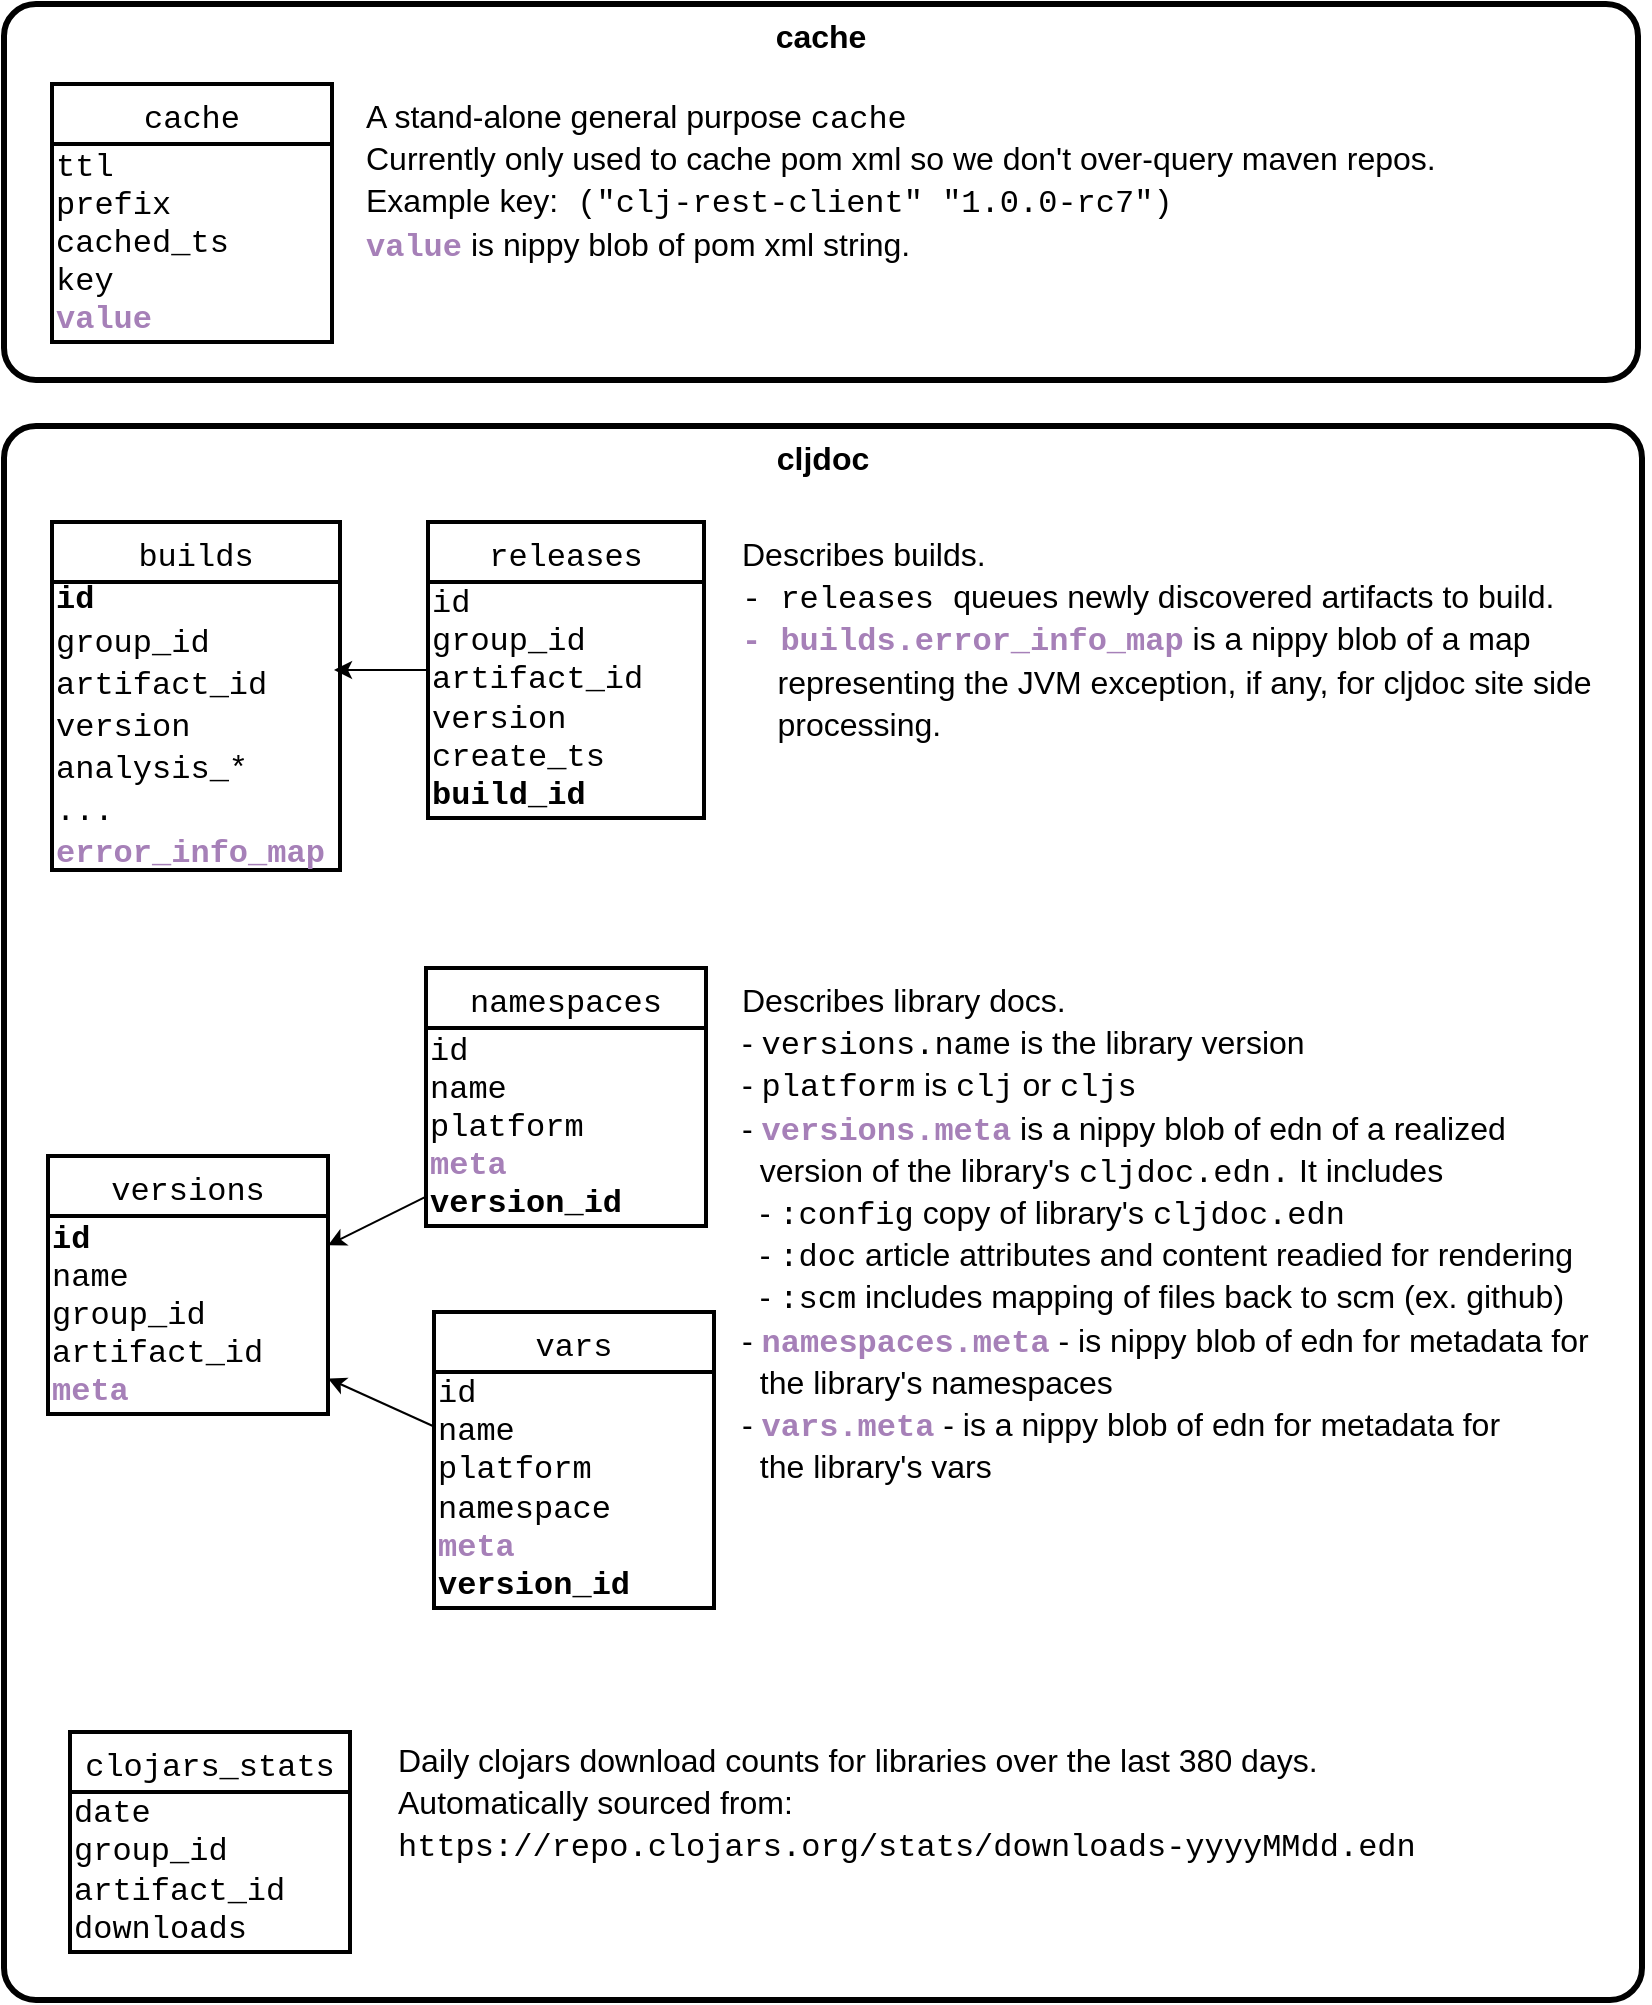<mxfile version="20.2.8" type="device"><diagram id="x0OIC25CdcF4G-5w8jhl" name="Page-1"><mxGraphModel dx="1092" dy="989" grid="0" gridSize="10" guides="1" tooltips="1" connect="1" arrows="1" fold="1" page="1" pageScale="1" pageWidth="850" pageHeight="1100" math="0" shadow="0"><root><mxCell id="0"/><mxCell id="1" parent="0"/><mxCell id="0VXVyVYK4qTJovBp4t-X-4" value="&lt;font style=&quot;font-size: 16px&quot;&gt;&lt;b&gt;cljdoc&lt;/b&gt;&lt;/font&gt;" style="rounded=1;whiteSpace=wrap;html=1;align=center;verticalAlign=top;absoluteArcSize=1;arcSize=32;imageHeight=24;strokeWidth=3;" parent="1" vertex="1"><mxGeometry x="10" y="220" width="819" height="787" as="geometry"/></mxCell><mxCell id="0VXVyVYK4qTJovBp4t-X-1" value="&lt;font style=&quot;font-size: 16px&quot;&gt;&lt;b&gt;cache&lt;/b&gt;&lt;/font&gt;" style="rounded=1;whiteSpace=wrap;html=1;align=center;verticalAlign=top;arcSize=32;absoluteArcSize=1;strokeWidth=3;" parent="1" vertex="1"><mxGeometry x="10" y="9" width="817" height="188" as="geometry"/></mxCell><mxCell id="XDUaAF7kfkTxVxzrnG6w-2" value="cache" style="swimlane;fontStyle=0;childLayout=stackLayout;horizontal=1;startSize=30;horizontalStack=0;resizeParent=1;resizeParentMax=0;resizeLast=0;collapsible=1;marginBottom=0;fontFamily=Courier New;fontSize=16;strokeWidth=2;" parent="1" vertex="1"><mxGeometry x="34" y="49" width="140" height="129" as="geometry"><mxRectangle x="160" y="370" width="50" height="30" as="alternateBounds"/></mxGeometry></mxCell><mxCell id="XDUaAF7kfkTxVxzrnG6w-40" value="&lt;span style=&quot;font-size: 16px&quot;&gt;ttl&lt;/span&gt;&lt;br style=&quot;padding: 0px ; margin: 0px ; font-size: 16px&quot;&gt;&lt;span style=&quot;font-size: 16px&quot;&gt;prefix&lt;/span&gt;&lt;br style=&quot;padding: 0px ; margin: 0px ; font-size: 16px&quot;&gt;&lt;span style=&quot;font-size: 16px&quot;&gt;cached_ts&lt;/span&gt;&lt;br style=&quot;padding: 0px ; margin: 0px ; font-size: 16px&quot;&gt;&lt;span style=&quot;font-size: 16px&quot;&gt;key&lt;/span&gt;&lt;br style=&quot;padding: 0px ; margin: 0px ; font-size: 16px&quot;&gt;&lt;span style=&quot;font-size: 16px&quot;&gt;&lt;b&gt;&lt;font color=&quot;#a680b8&quot;&gt;value&lt;/font&gt;&lt;/b&gt;&lt;/span&gt;" style="text;html=1;align=left;verticalAlign=middle;resizable=0;points=[];autosize=1;strokeColor=none;fillColor=none;fontFamily=Courier New;fontSize=16;" parent="XDUaAF7kfkTxVxzrnG6w-2" vertex="1"><mxGeometry y="30" width="140" height="99" as="geometry"/></mxCell><mxCell id="XDUaAF7kfkTxVxzrnG6w-44" style="rounded=0;orthogonalLoop=1;jettySize=auto;html=1;fontFamily=Courier New;fontSize=16;fontColor=#A680B8;" parent="1" source="XDUaAF7kfkTxVxzrnG6w-7" edge="1"><mxGeometry relative="1" as="geometry"><mxPoint x="175" y="342" as="targetPoint"/></mxGeometry></mxCell><mxCell id="XDUaAF7kfkTxVxzrnG6w-7" value="releases" style="swimlane;fontStyle=0;childLayout=stackLayout;horizontal=1;startSize=30;horizontalStack=0;resizeParent=1;resizeParentMax=0;resizeLast=0;collapsible=1;marginBottom=0;fontFamily=Courier New;fontSize=16;strokeWidth=2;" parent="1" vertex="1"><mxGeometry x="222" y="268" width="138" height="148" as="geometry"/></mxCell><mxCell id="XDUaAF7kfkTxVxzrnG6w-50" value="&lt;font color=&quot;#000000&quot;&gt;id&lt;br style=&quot;padding: 0px ; margin: 0px&quot;&gt;group_id&lt;br style=&quot;padding: 0px ; margin: 0px&quot;&gt;artifact_id&lt;br style=&quot;padding: 0px ; margin: 0px&quot;&gt;version&lt;br style=&quot;padding: 0px ; margin: 0px&quot;&gt;create_ts&lt;br style=&quot;padding: 0px ; margin: 0px&quot;&gt;&lt;b&gt;build_id&lt;/b&gt;&lt;/font&gt;" style="text;html=1;align=left;verticalAlign=middle;resizable=0;points=[];autosize=1;strokeColor=none;fillColor=none;fontSize=16;fontFamily=Courier New;fontColor=#A680B8;" parent="XDUaAF7kfkTxVxzrnG6w-7" vertex="1"><mxGeometry y="30" width="138" height="118" as="geometry"/></mxCell><mxCell id="XDUaAF7kfkTxVxzrnG6w-11" value="namespaces" style="swimlane;fontStyle=0;childLayout=stackLayout;horizontal=1;startSize=30;horizontalStack=0;resizeParent=1;resizeParentMax=0;resizeLast=0;collapsible=1;marginBottom=0;fontFamily=Courier New;fontSize=16;strokeWidth=2;" parent="1" vertex="1"><mxGeometry x="221" y="491" width="140" height="129" as="geometry"/></mxCell><mxCell id="XDUaAF7kfkTxVxzrnG6w-46" value="&lt;span style=&quot;color: rgb(0 , 0 , 0)&quot;&gt;id&lt;/span&gt;&lt;br style=&quot;padding: 0px ; margin: 0px ; color: rgb(0 , 0 , 0)&quot;&gt;&lt;span style=&quot;color: rgb(0 , 0 , 0)&quot;&gt;name&lt;/span&gt;&lt;br style=&quot;padding: 0px ; margin: 0px ; color: rgb(0 , 0 , 0)&quot;&gt;&lt;span style=&quot;color: rgb(0 , 0 , 0)&quot;&gt;platform&lt;/span&gt;&lt;br style=&quot;padding: 0px ; margin: 0px ; color: rgb(0 , 0 , 0)&quot;&gt;&lt;b&gt;meta&lt;/b&gt;&lt;br style=&quot;padding: 0px ; margin: 0px ; color: rgb(0 , 0 , 0)&quot;&gt;&lt;span style=&quot;color: rgb(0 , 0 , 0)&quot;&gt;&lt;b&gt;version_id&lt;/b&gt;&lt;/span&gt;" style="text;html=1;align=left;verticalAlign=middle;resizable=0;points=[];autosize=1;strokeColor=none;fillColor=none;fontSize=16;fontFamily=Courier New;fontColor=#A680B8;" parent="XDUaAF7kfkTxVxzrnG6w-11" vertex="1"><mxGeometry y="30" width="140" height="99" as="geometry"/></mxCell><mxCell id="XDUaAF7kfkTxVxzrnG6w-15" value="builds" style="swimlane;fontStyle=0;childLayout=stackLayout;horizontal=1;startSize=30;horizontalStack=0;resizeParent=1;resizeParentMax=0;resizeLast=0;collapsible=1;marginBottom=0;fontFamily=Courier New;fontSize=16;strokeWidth=2;" parent="1" vertex="1"><mxGeometry x="34" y="268" width="144" height="174" as="geometry"/></mxCell><mxCell id="XDUaAF7kfkTxVxzrnG6w-41" value="&lt;font face=&quot;Courier New&quot;&gt;&lt;font color=&quot;#000000&quot;&gt;&lt;b&gt;id&lt;/b&gt;&lt;br style=&quot;padding: 0px ; margin: 0px&quot;&gt;group_id&lt;br style=&quot;padding: 0px ; margin: 0px&quot;&gt;artifact_id&lt;br style=&quot;padding: 0px ; margin: 0px&quot;&gt;version&lt;br style=&quot;padding: 0px ; margin: 0px&quot;&gt;analysis_*&lt;br style=&quot;padding: 0px ; margin: 0px&quot;&gt;...&lt;br style=&quot;padding: 0px ; margin: 0px&quot;&gt;&lt;/font&gt;&lt;b&gt;error_info_map&lt;/b&gt;&lt;/font&gt;" style="text;html=1;align=left;verticalAlign=middle;resizable=0;points=[];autosize=1;strokeColor=none;fillColor=none;fontSize=16;fontFamily=Helvetica;fontColor=#A680B8;strokeWidth=2;" parent="XDUaAF7kfkTxVxzrnG6w-15" vertex="1"><mxGeometry y="30" width="144" height="144" as="geometry"/></mxCell><mxCell id="XDUaAF7kfkTxVxzrnG6w-19" value="vars" style="swimlane;fontStyle=0;childLayout=stackLayout;horizontal=1;startSize=30;horizontalStack=0;resizeParent=1;resizeParentMax=0;resizeLast=0;collapsible=1;marginBottom=0;fontFamily=Courier New;fontSize=16;strokeWidth=2;" parent="1" vertex="1"><mxGeometry x="225" y="663" width="140" height="148" as="geometry"/></mxCell><mxCell id="XDUaAF7kfkTxVxzrnG6w-47" value="&lt;span style=&quot;color: rgb(0 , 0 , 0)&quot;&gt;id&lt;/span&gt;&lt;br style=&quot;padding: 0px ; margin: 0px ; color: rgb(0 , 0 , 0)&quot;&gt;&lt;span style=&quot;color: rgb(0 , 0 , 0)&quot;&gt;name&lt;/span&gt;&lt;br style=&quot;padding: 0px ; margin: 0px ; color: rgb(0 , 0 , 0)&quot;&gt;&lt;span style=&quot;color: rgb(0 , 0 , 0)&quot;&gt;platform&lt;/span&gt;&lt;br style=&quot;padding: 0px ; margin: 0px ; color: rgb(0 , 0 , 0)&quot;&gt;&lt;span style=&quot;color: rgb(0 , 0 , 0)&quot;&gt;namespace&lt;/span&gt;&lt;br style=&quot;padding: 0px ; margin: 0px ; color: rgb(0 , 0 , 0)&quot;&gt;&lt;b&gt;meta&lt;/b&gt;&lt;br style=&quot;padding: 0px ; margin: 0px ; color: rgb(0 , 0 , 0)&quot;&gt;&lt;span style=&quot;color: rgb(0 , 0 , 0)&quot;&gt;&lt;b&gt;version_id&lt;/b&gt;&lt;/span&gt;" style="text;html=1;align=left;verticalAlign=middle;resizable=0;points=[];autosize=1;strokeColor=none;fillColor=none;fontSize=16;fontFamily=Courier New;fontColor=#A680B8;" parent="XDUaAF7kfkTxVxzrnG6w-19" vertex="1"><mxGeometry y="30" width="140" height="118" as="geometry"/></mxCell><mxCell id="XDUaAF7kfkTxVxzrnG6w-23" value="versions" style="swimlane;fontStyle=0;childLayout=stackLayout;horizontal=1;startSize=30;horizontalStack=0;resizeParent=1;resizeParentMax=0;resizeLast=0;collapsible=1;marginBottom=0;fontFamily=Courier New;fontSize=16;strokeWidth=2;" parent="1" vertex="1"><mxGeometry x="32" y="585" width="140" height="129" as="geometry"/></mxCell><mxCell id="XDUaAF7kfkTxVxzrnG6w-45" value="&lt;span style=&quot;color: rgb(0 , 0 , 0)&quot;&gt;&lt;b&gt;id&lt;/b&gt;&lt;/span&gt;&lt;br style=&quot;padding: 0px ; margin: 0px ; color: rgb(0 , 0 , 0)&quot;&gt;&lt;span style=&quot;color: rgb(0 , 0 , 0)&quot;&gt;name&lt;/span&gt;&lt;br style=&quot;padding: 0px ; margin: 0px ; color: rgb(0 , 0 , 0)&quot;&gt;&lt;span style=&quot;color: rgb(0 , 0 , 0)&quot;&gt;group_id&lt;/span&gt;&lt;br style=&quot;padding: 0px ; margin: 0px ; color: rgb(0 , 0 , 0)&quot;&gt;&lt;span style=&quot;color: rgb(0 , 0 , 0)&quot;&gt;artifact_id&lt;/span&gt;&lt;br style=&quot;padding: 0px ; margin: 0px ; color: rgb(0 , 0 , 0)&quot;&gt;&lt;div&gt;&lt;b&gt;meta&lt;/b&gt;&lt;/div&gt;" style="text;html=1;align=left;verticalAlign=middle;resizable=0;points=[];autosize=1;strokeColor=none;fillColor=none;fontSize=16;fontFamily=Courier New;fontColor=#A680B8;" parent="XDUaAF7kfkTxVxzrnG6w-23" vertex="1"><mxGeometry y="30" width="140" height="99" as="geometry"/></mxCell><mxCell id="XDUaAF7kfkTxVxzrnG6w-38" value="&lt;font face=&quot;Helvetica&quot;&gt;A stand-alone general purpose &lt;/font&gt;cache&lt;br style=&quot;font-size: 16px&quot;&gt;&lt;font face=&quot;Helvetica&quot;&gt;Currently only used to cache pom xml so we don't over-query maven repos.&lt;/font&gt;&lt;br&gt;&lt;font face=&quot;Helvetica&quot;&gt;Example key:&lt;/font&gt;&amp;nbsp;(&quot;clj-rest-client&quot; &quot;1.0.0-rc7&quot;)&lt;br&gt;&lt;font color=&quot;#a680b8&quot;&gt;&lt;b&gt;value&lt;/b&gt;&lt;/font&gt;&lt;font face=&quot;Helvetica&quot;&gt; is nippy blob of pom xml string.&lt;/font&gt;" style="text;html=1;strokeColor=none;fillColor=none;align=left;verticalAlign=top;whiteSpace=wrap;rounded=0;fontFamily=Courier New;fontSize=16;" parent="1" vertex="1"><mxGeometry x="189" y="49" width="541" height="88" as="geometry"/></mxCell><mxCell id="XDUaAF7kfkTxVxzrnG6w-42" value="&lt;font face=&quot;Helvetica&quot;&gt;Describes builds.&amp;nbsp;&lt;br&gt;&lt;/font&gt;- releases &lt;font face=&quot;Helvetica&quot;&gt;queues newly discovered artifacts to build.&lt;/font&gt;&lt;br style=&quot;font-size: 16px&quot;&gt;&lt;font color=&quot;#a680b8&quot;&gt;&lt;b&gt;- builds.error_info_map&lt;/b&gt;&lt;/font&gt;&lt;font face=&quot;Helvetica&quot;&gt;&amp;nbsp;is a nippy blob of a map&lt;br&gt;&amp;nbsp; &amp;nbsp; representing the JVM exception, if any, for cljdoc site side&lt;br&gt;&amp;nbsp; &amp;nbsp; processing.&amp;nbsp;&lt;/font&gt;" style="text;html=1;strokeColor=none;fillColor=none;align=left;verticalAlign=top;whiteSpace=wrap;rounded=0;fontFamily=Courier New;fontSize=16;" parent="1" vertex="1"><mxGeometry x="377" y="268" width="436" height="115" as="geometry"/></mxCell><mxCell id="XDUaAF7kfkTxVxzrnG6w-48" style="edgeStyle=none;rounded=0;orthogonalLoop=1;jettySize=auto;html=1;fontFamily=Courier New;fontSize=16;fontColor=#A680B8;" parent="1" source="XDUaAF7kfkTxVxzrnG6w-46" target="XDUaAF7kfkTxVxzrnG6w-45" edge="1"><mxGeometry relative="1" as="geometry"/></mxCell><mxCell id="XDUaAF7kfkTxVxzrnG6w-49" style="edgeStyle=none;rounded=0;orthogonalLoop=1;jettySize=auto;html=1;fontFamily=Courier New;fontSize=16;fontColor=#A680B8;" parent="1" source="XDUaAF7kfkTxVxzrnG6w-47" target="XDUaAF7kfkTxVxzrnG6w-45" edge="1"><mxGeometry relative="1" as="geometry"/></mxCell><mxCell id="XDUaAF7kfkTxVxzrnG6w-51" value="&lt;font face=&quot;Helvetica&quot;&gt;Describes library docs.&lt;br&gt;- &lt;/font&gt;versions.name&lt;font face=&quot;Helvetica&quot;&gt; is the library version&lt;/font&gt;&lt;br&gt;&lt;span style=&quot;font-family: &amp;#34;helvetica&amp;#34;&quot;&gt;-&amp;nbsp;&lt;/span&gt;platform&lt;font face=&quot;Helvetica&quot;&gt; is &lt;/font&gt;clj&lt;font face=&quot;Helvetica&quot;&gt; or &lt;/font&gt;cljs&lt;br&gt;&lt;font face=&quot;helvetica&quot;&gt;- &lt;/font&gt;&lt;font color=&quot;#a680b8&quot; style=&quot;font-weight: bold&quot;&gt;versions.meta&lt;/font&gt;&lt;font face=&quot;Helvetica&quot;&gt;&amp;nbsp;is a nippy blob of edn of a realized&lt;br&gt;&amp;nbsp; version of the library's&amp;nbsp;&lt;/font&gt;cljdoc.edn.&lt;font face=&quot;Helvetica&quot;&gt;&amp;nbsp;It includes&amp;nbsp;&lt;br&gt;&lt;/font&gt;&lt;font face=&quot;Helvetica&quot;&gt;&amp;nbsp; -&amp;nbsp;&lt;/font&gt;:config&lt;font face=&quot;Helvetica&quot;&gt;&amp;nbsp;copy of library's &lt;/font&gt;cljdoc.edn&lt;font face=&quot;Helvetica&quot;&gt;&amp;nbsp;&lt;br&gt;&amp;nbsp; - &lt;/font&gt;:doc&lt;font face=&quot;Helvetica&quot;&gt;&amp;nbsp;article attributes and content readied for rendering&lt;br&gt;&lt;/font&gt;&lt;font face=&quot;Helvetica&quot;&gt;&amp;nbsp; -&amp;nbsp;&lt;/font&gt;:scm&lt;font face=&quot;Helvetica&quot;&gt;&amp;nbsp;includes mapping of files back to scm (ex. github)&lt;/font&gt;&lt;br&gt;&lt;font face=&quot;Helvetica&quot;&gt;- &lt;/font&gt;&lt;font color=&quot;#a680b8&quot;&gt;&lt;b&gt;namespaces.meta&lt;/b&gt;&lt;/font&gt;&lt;font face=&quot;Helvetica&quot;&gt; - is nippy blob of edn for metadata for&lt;br&gt;&amp;nbsp; the library's namespaces&lt;/font&gt;&lt;br&gt;&lt;font face=&quot;Helvetica&quot;&gt;- &lt;/font&gt;&lt;b&gt;&lt;font color=&quot;#a680b8&quot;&gt;vars.meta&lt;/font&gt;&lt;/b&gt;&lt;font face=&quot;Helvetica&quot;&gt; - is a nippy blob of edn for metadata for&lt;br&gt;&amp;nbsp; the library's vars&lt;/font&gt;" style="text;html=1;strokeColor=none;fillColor=none;align=left;verticalAlign=top;whiteSpace=wrap;rounded=0;fontFamily=Courier New;fontSize=16;" parent="1" vertex="1"><mxGeometry x="377" y="491" width="456" height="249" as="geometry"/></mxCell><mxCell id="6up3kbibWMRG4nAFJXmJ-3" value="clojars_stats" style="swimlane;fontStyle=0;childLayout=stackLayout;horizontal=1;startSize=30;horizontalStack=0;resizeParent=1;resizeParentMax=0;resizeLast=0;collapsible=1;marginBottom=0;fontFamily=Courier New;fontSize=16;strokeWidth=2;" parent="1" vertex="1"><mxGeometry x="43" y="873" width="140" height="110" as="geometry"/></mxCell><mxCell id="6up3kbibWMRG4nAFJXmJ-4" value="&lt;font color=&quot;#000000&quot;&gt;date&lt;br&gt;group_id&lt;br&gt;artifact_id&lt;br&gt;downloads&lt;br&gt;&lt;/font&gt;" style="text;html=1;align=left;verticalAlign=middle;resizable=0;points=[];autosize=1;strokeColor=none;fillColor=none;fontSize=16;fontFamily=Courier New;fontColor=#A680B8;" parent="6up3kbibWMRG4nAFJXmJ-3" vertex="1"><mxGeometry y="30" width="140" height="80" as="geometry"/></mxCell><mxCell id="6up3kbibWMRG4nAFJXmJ-5" value="&lt;font face=&quot;Helvetica&quot;&gt;Daily clojars download counts for libraries over the last 380 days.&lt;br&gt;Automatically sourced from:&lt;br&gt;&lt;/font&gt;&lt;span&gt;https://repo.clojars.org/stats/downloads-yyyyMMdd.edn&lt;/span&gt;&lt;font face=&quot;Helvetica&quot;&gt;&lt;br&gt;&lt;/font&gt;" style="text;html=1;strokeColor=none;fillColor=none;align=left;verticalAlign=top;whiteSpace=wrap;rounded=0;fontFamily=Courier New;fontSize=16;" parent="1" vertex="1"><mxGeometry x="205" y="871" width="551" height="81" as="geometry"/></mxCell></root></mxGraphModel></diagram></mxfile>